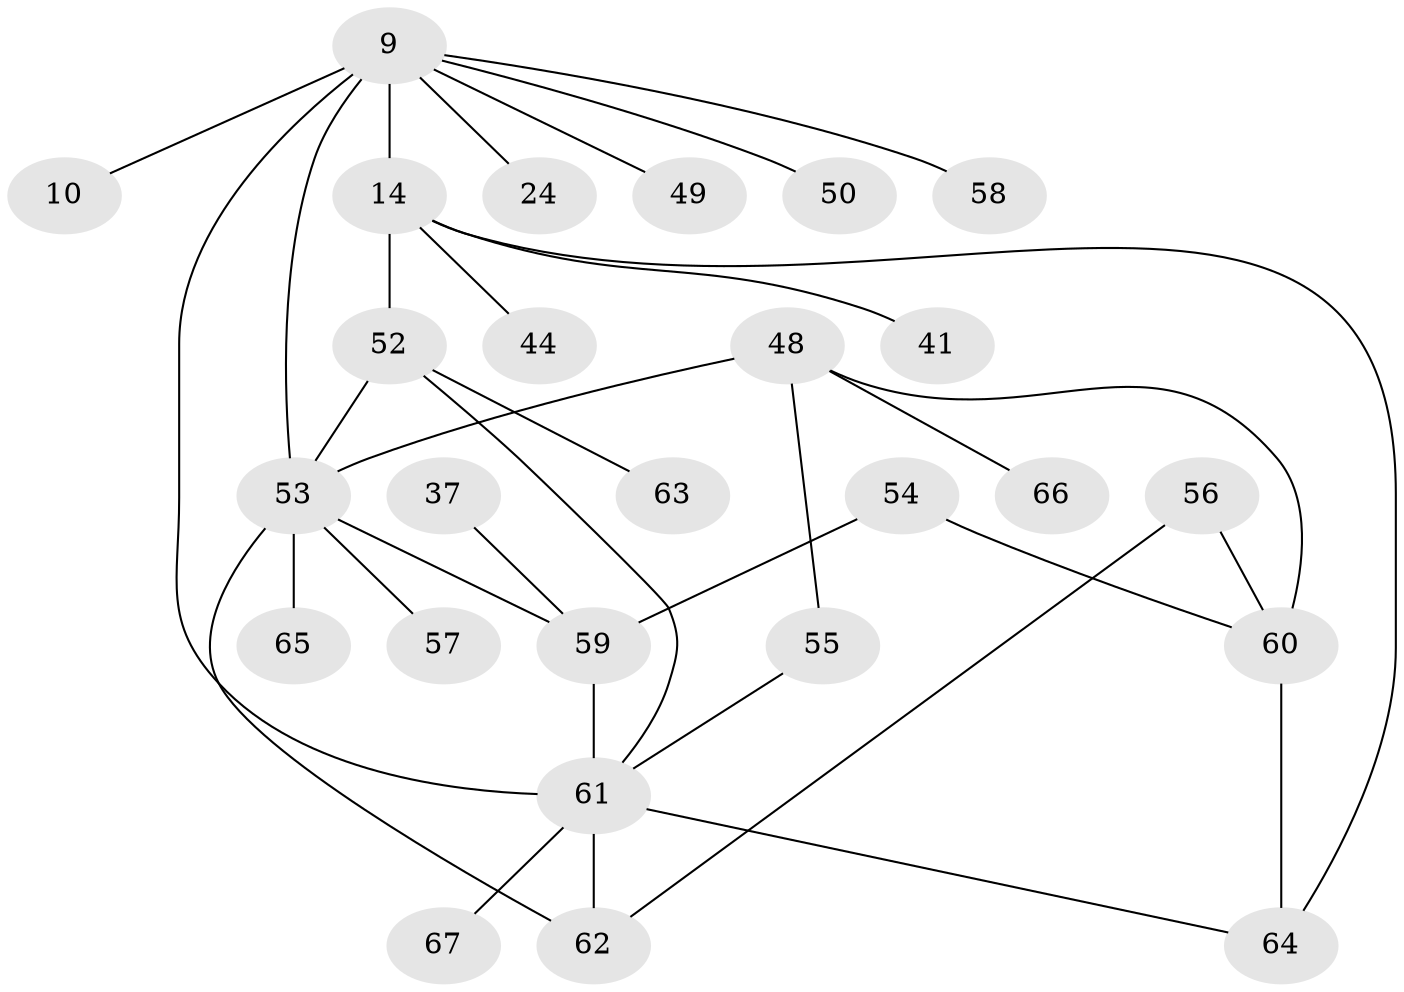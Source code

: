 // original degree distribution, {6: 0.04477611940298507, 4: 0.19402985074626866, 9: 0.014925373134328358, 3: 0.22388059701492538, 2: 0.2835820895522388, 1: 0.22388059701492538, 5: 0.014925373134328358}
// Generated by graph-tools (version 1.1) at 2025/45/03/04/25 21:45:24]
// undirected, 26 vertices, 34 edges
graph export_dot {
graph [start="1"]
  node [color=gray90,style=filled];
  9 [super="+2+4"];
  10;
  14 [super="+1"];
  24 [super="+21"];
  37;
  41;
  44;
  48 [super="+45"];
  49 [super="+28"];
  50;
  52 [super="+22+27+51"];
  53 [super="+42+43+40+5"];
  54;
  55 [super="+34"];
  56;
  57;
  58;
  59 [super="+38"];
  60 [super="+47+46"];
  61 [super="+33+31"];
  62 [super="+36"];
  63;
  64 [super="+7+8"];
  65;
  66;
  67;
  9 -- 50;
  9 -- 10;
  9 -- 14 [weight=3];
  9 -- 24 [weight=3];
  9 -- 58;
  9 -- 61 [weight=3];
  9 -- 49;
  9 -- 53 [weight=2];
  14 -- 41;
  14 -- 64 [weight=2];
  14 -- 44;
  14 -- 52;
  37 -- 59;
  48 -- 66;
  48 -- 53 [weight=2];
  48 -- 55;
  48 -- 60 [weight=2];
  52 -- 61;
  52 -- 53 [weight=3];
  52 -- 63;
  53 -- 57;
  53 -- 62;
  53 -- 65;
  53 -- 59;
  54 -- 59;
  54 -- 60;
  55 -- 61;
  56 -- 60;
  56 -- 62;
  59 -- 61 [weight=2];
  60 -- 64 [weight=2];
  61 -- 64;
  61 -- 67;
  61 -- 62 [weight=2];
}
